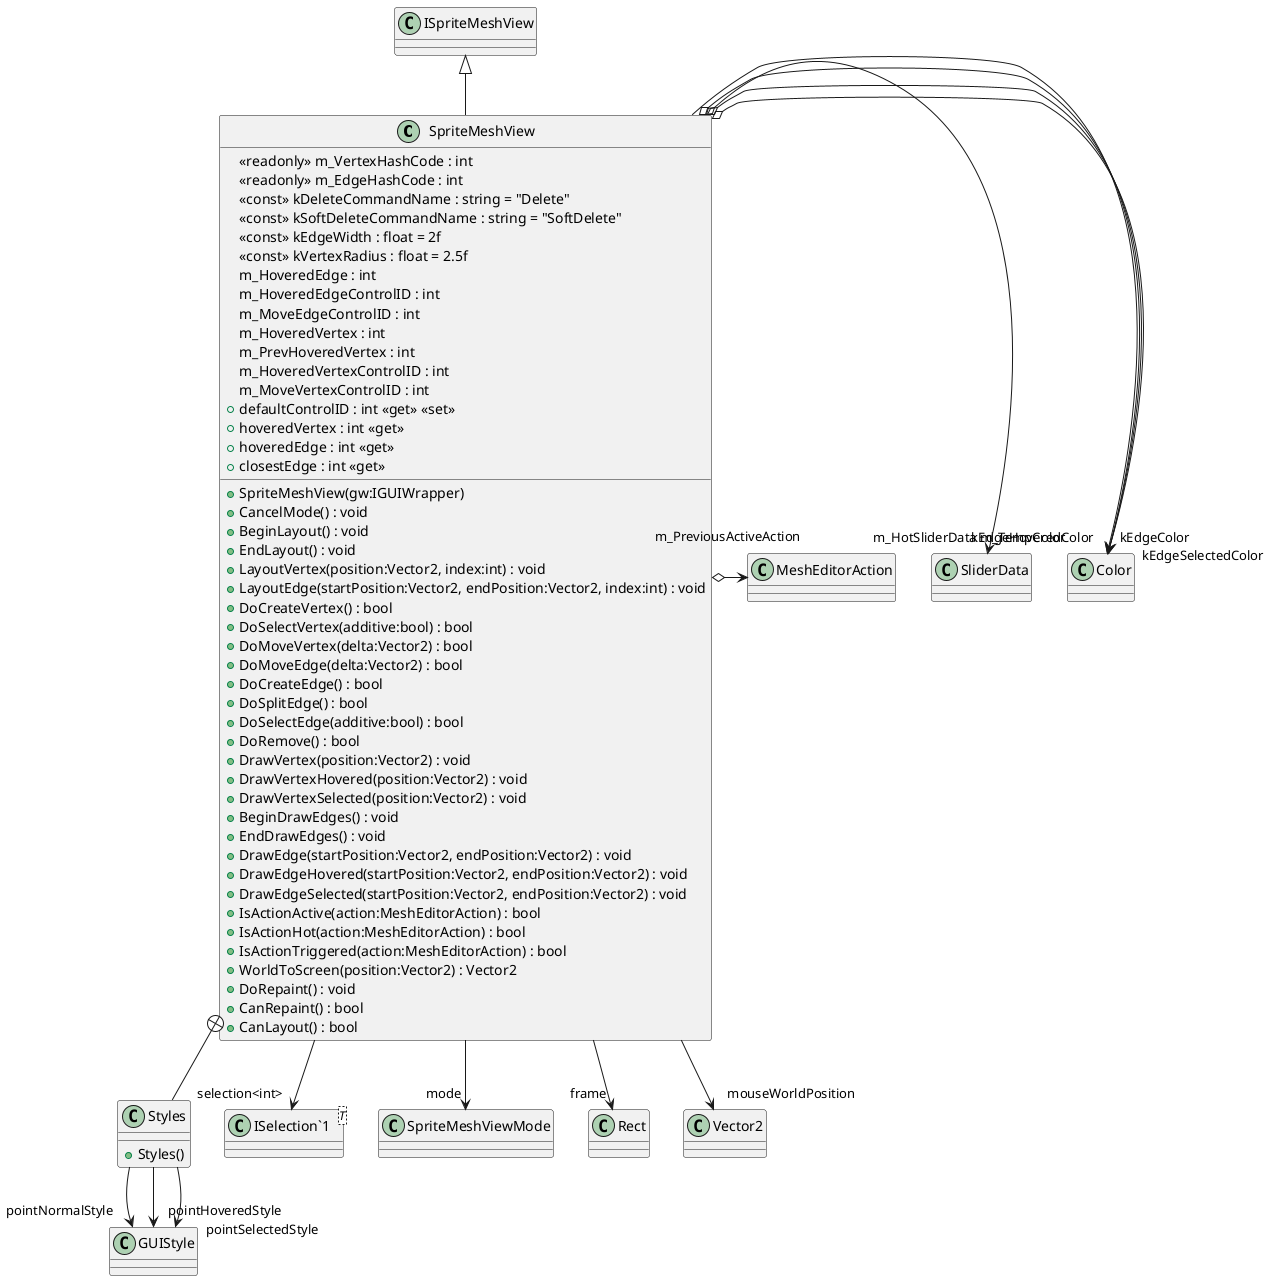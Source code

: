 @startuml
class SpriteMeshView {
    <<readonly>> m_VertexHashCode : int
    <<readonly>> m_EdgeHashCode : int
    <<const>> kDeleteCommandName : string = "Delete"
    <<const>> kSoftDeleteCommandName : string = "SoftDelete"
    <<const>> kEdgeWidth : float = 2f
    <<const>> kVertexRadius : float = 2.5f
    m_HoveredEdge : int
    m_HoveredEdgeControlID : int
    m_MoveEdgeControlID : int
    m_HoveredVertex : int
    m_PrevHoveredVertex : int
    m_HoveredVertexControlID : int
    m_MoveVertexControlID : int
    + defaultControlID : int <<get>> <<set>>
    + hoveredVertex : int <<get>>
    + hoveredEdge : int <<get>>
    + closestEdge : int <<get>>
    + SpriteMeshView(gw:IGUIWrapper)
    + CancelMode() : void
    + BeginLayout() : void
    + EndLayout() : void
    + LayoutVertex(position:Vector2, index:int) : void
    + LayoutEdge(startPosition:Vector2, endPosition:Vector2, index:int) : void
    + DoCreateVertex() : bool
    + DoSelectVertex(additive:bool) : bool
    + DoMoveVertex(delta:Vector2) : bool
    + DoMoveEdge(delta:Vector2) : bool
    + DoCreateEdge() : bool
    + DoSplitEdge() : bool
    + DoSelectEdge(additive:bool) : bool
    + DoRemove() : bool
    + DrawVertex(position:Vector2) : void
    + DrawVertexHovered(position:Vector2) : void
    + DrawVertexSelected(position:Vector2) : void
    + BeginDrawEdges() : void
    + EndDrawEdges() : void
    + DrawEdge(startPosition:Vector2, endPosition:Vector2) : void
    + DrawEdgeHovered(startPosition:Vector2, endPosition:Vector2) : void
    + DrawEdgeSelected(startPosition:Vector2, endPosition:Vector2) : void
    + IsActionActive(action:MeshEditorAction) : bool
    + IsActionHot(action:MeshEditorAction) : bool
    + IsActionTriggered(action:MeshEditorAction) : bool
    + WorldToScreen(position:Vector2) : Vector2
    + DoRepaint() : void
    + CanRepaint() : bool
    + CanLayout() : bool
}
class Styles {
    + Styles()
}
class "ISelection`1"<T> {
}
ISpriteMeshView <|-- SpriteMeshView
SpriteMeshView o-> "kEdgeColor" Color
SpriteMeshView o-> "kEdgeHoveredColor" Color
SpriteMeshView o-> "kEdgeSelectedColor" Color
SpriteMeshView --> "m_TempColor" Color
SpriteMeshView o-> "m_HotSliderData" SliderData
SpriteMeshView o-> "m_PreviousActiveAction" MeshEditorAction
SpriteMeshView --> "mode" SpriteMeshViewMode
SpriteMeshView --> "selection<int>" "ISelection`1"
SpriteMeshView --> "frame" Rect
SpriteMeshView --> "mouseWorldPosition" Vector2
SpriteMeshView +-- Styles
Styles --> "pointNormalStyle" GUIStyle
Styles --> "pointHoveredStyle" GUIStyle
Styles --> "pointSelectedStyle" GUIStyle
@enduml

